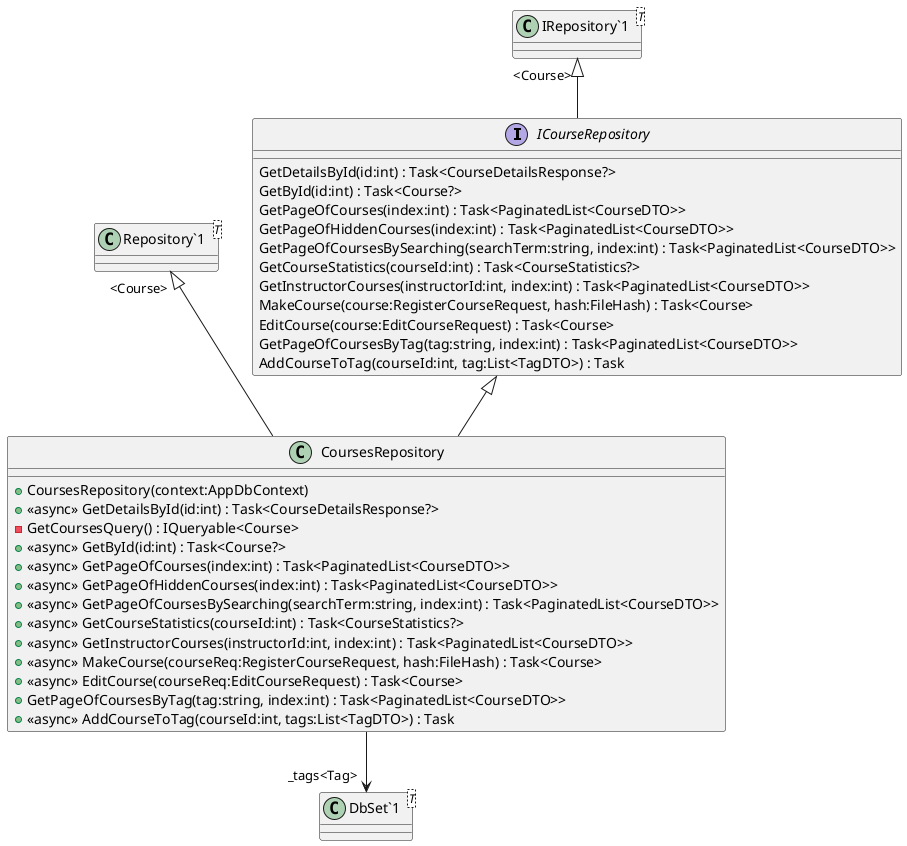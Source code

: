 @startuml
interface ICourseRepository {
    GetDetailsById(id:int) : Task<CourseDetailsResponse?>
    GetById(id:int) : Task<Course?>
    GetPageOfCourses(index:int) : Task<PaginatedList<CourseDTO>>
    GetPageOfHiddenCourses(index:int) : Task<PaginatedList<CourseDTO>>
    GetPageOfCoursesBySearching(searchTerm:string, index:int) : Task<PaginatedList<CourseDTO>>
    GetCourseStatistics(courseId:int) : Task<CourseStatistics?>
    GetInstructorCourses(instructorId:int, index:int) : Task<PaginatedList<CourseDTO>>
    MakeCourse(course:RegisterCourseRequest, hash:FileHash) : Task<Course>
    EditCourse(course:EditCourseRequest) : Task<Course>
    GetPageOfCoursesByTag(tag:string, index:int) : Task<PaginatedList<CourseDTO>>
    AddCourseToTag(courseId:int, tag:List<TagDTO>) : Task
}
class CoursesRepository {
    + CoursesRepository(context:AppDbContext)
    + <<async>> GetDetailsById(id:int) : Task<CourseDetailsResponse?>
    - GetCoursesQuery() : IQueryable<Course>
    + <<async>> GetById(id:int) : Task<Course?>
    + <<async>> GetPageOfCourses(index:int) : Task<PaginatedList<CourseDTO>>
    + <<async>> GetPageOfHiddenCourses(index:int) : Task<PaginatedList<CourseDTO>>
    + <<async>> GetPageOfCoursesBySearching(searchTerm:string, index:int) : Task<PaginatedList<CourseDTO>>
    + <<async>> GetCourseStatistics(courseId:int) : Task<CourseStatistics?>
    + <<async>> GetInstructorCourses(instructorId:int, index:int) : Task<PaginatedList<CourseDTO>>
    + <<async>> MakeCourse(courseReq:RegisterCourseRequest, hash:FileHash) : Task<Course>
    + <<async>> EditCourse(courseReq:EditCourseRequest) : Task<Course>
    + GetPageOfCoursesByTag(tag:string, index:int) : Task<PaginatedList<CourseDTO>>
    + <<async>> AddCourseToTag(courseId:int, tags:List<TagDTO>) : Task
}
class "IRepository`1"<T> {
}
class "Repository`1"<T> {
}
class "DbSet`1"<T> {
}
"IRepository`1" "<Course>" <|-- ICourseRepository
"Repository`1" "<Course>" <|-- CoursesRepository
ICourseRepository <|-- CoursesRepository
CoursesRepository --> "_tags<Tag>" "DbSet`1"
@enduml

